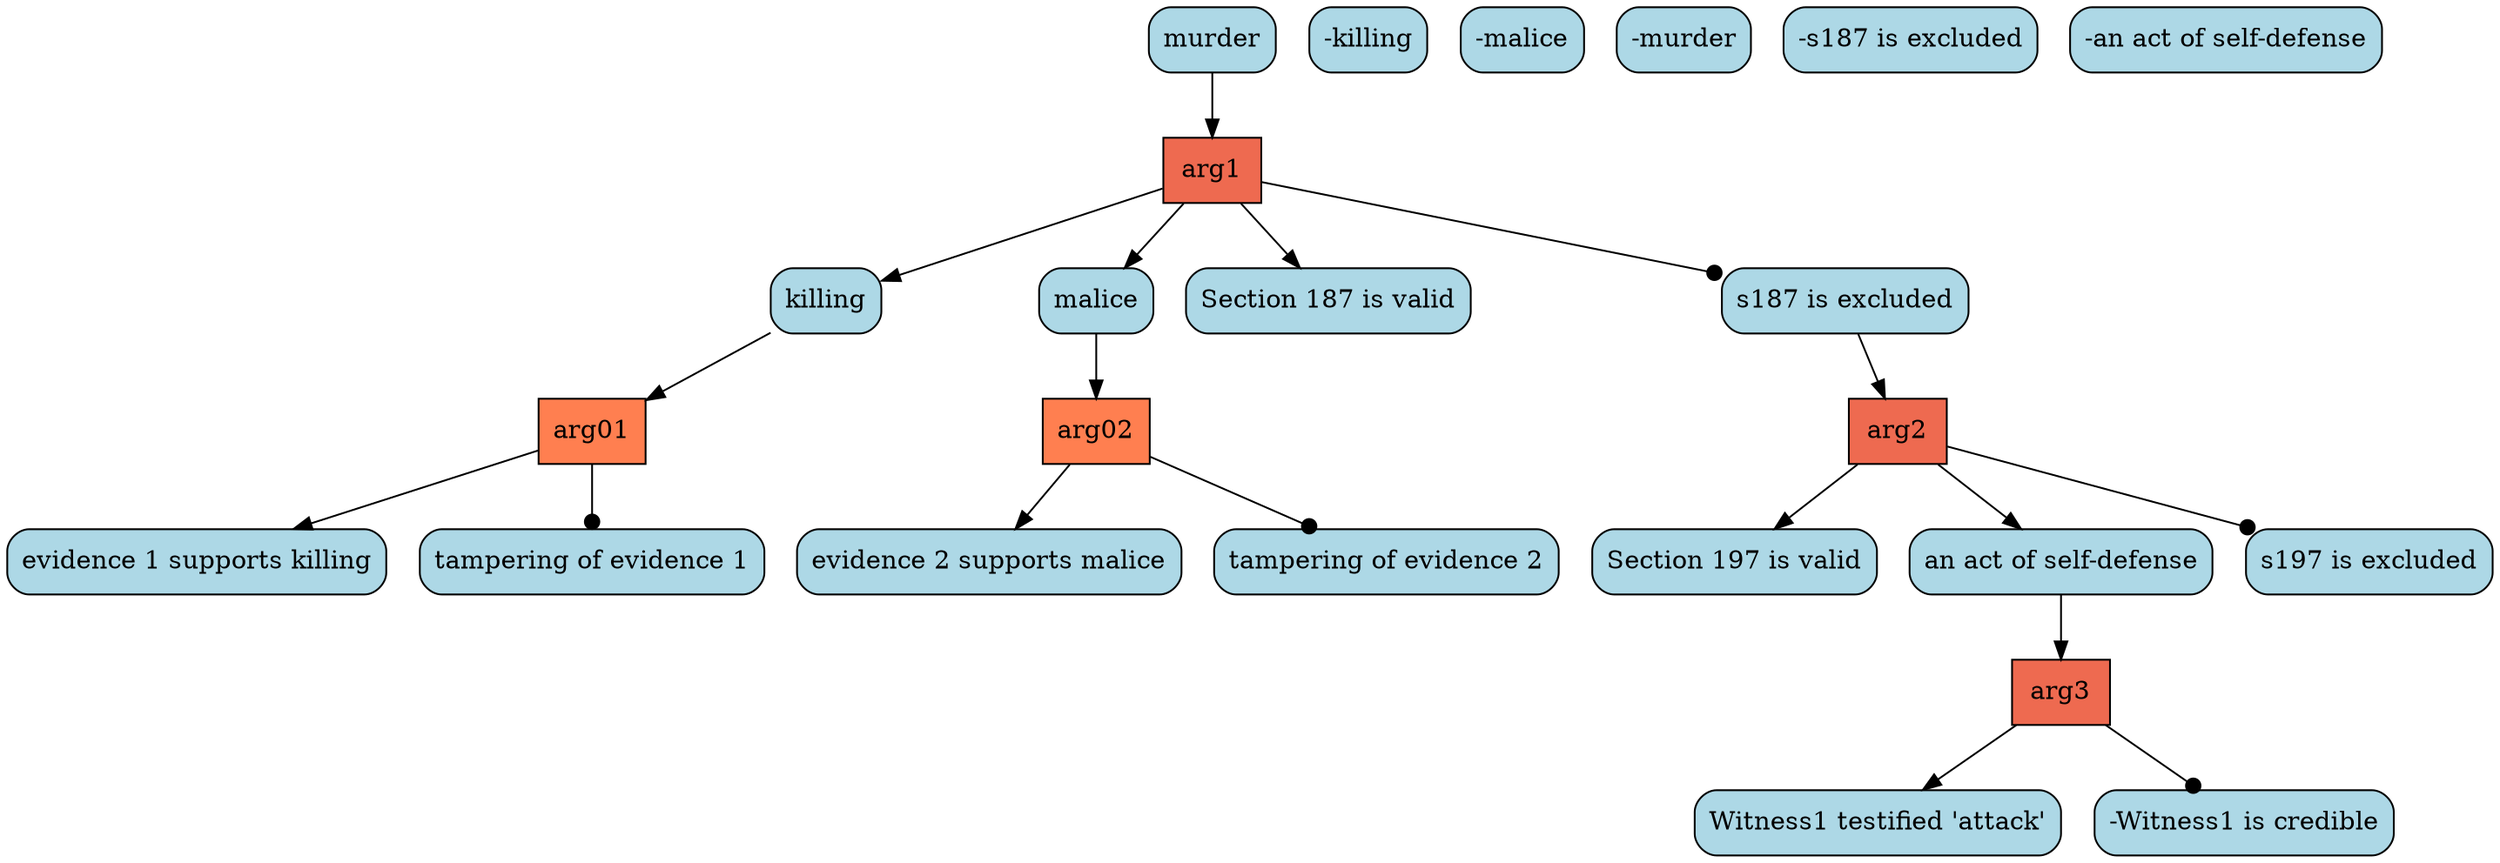 digraph G{ 
"arg01" [color="black", fillcolor="coral",fixedsize=false, shape=box, style="filled"]; 
"killing" [color="black", fillcolor="lightblue", fixedsize=false,  shape="box", style="rounded,filled"]; 
"-killing" [color="black", fillcolor="lightblue", fixedsize=false,  shape="box", style="rounded,filled"]; 
"evidence 1 supports killing" [color="black", fillcolor="lightblue", fixedsize=false,  shape="box", style="rounded,filled"]; 
"tampering of evidence 1" [color="black", fillcolor="lightblue", fixedsize=false,  shape="box", style="rounded,filled"]; 
"arg02" [color="black", fillcolor="coral",fixedsize=false, shape=box, style="filled"]; 
"malice" [color="black", fillcolor="lightblue", fixedsize=false,  shape="box", style="rounded,filled"]; 
"-malice" [color="black", fillcolor="lightblue", fixedsize=false,  shape="box", style="rounded,filled"]; 
"evidence 2 supports malice" [color="black", fillcolor="lightblue", fixedsize=false,  shape="box", style="rounded,filled"]; 
"tampering of evidence 2" [color="black", fillcolor="lightblue", fixedsize=false,  shape="box", style="rounded,filled"]; 
"arg1" [color="black", fillcolor="coral2",fixedsize=false, shape=box, style="filled"]; 
"murder" [color="black", fillcolor="lightblue", fixedsize=false,  shape="box", style="rounded,filled"]; 
"-murder" [color="black", fillcolor="lightblue", fixedsize=false,  shape="box", style="rounded,filled"]; 
"Section 187 is valid" [color="black", fillcolor="lightblue", fixedsize=false,  shape="box", style="rounded,filled"]; 
"s187 is excluded" [color="black", fillcolor="lightblue", fixedsize=false,  shape="box", style="rounded,filled"]; 
"arg2" [color="black", fillcolor="coral2",fixedsize=false, shape=box, style="filled"]; 
"-s187 is excluded" [color="black", fillcolor="lightblue", fixedsize=false,  shape="box", style="rounded,filled"]; 
"Section 197 is valid" [color="black", fillcolor="lightblue", fixedsize=false,  shape="box", style="rounded,filled"]; 
"an act of self-defense" [color="black", fillcolor="lightblue", fixedsize=false,  shape="box", style="rounded,filled"]; 
"s197 is excluded" [color="black", fillcolor="lightblue", fixedsize=false,  shape="box", style="rounded,filled"]; 
"arg3" [color="black", fillcolor="coral2",fixedsize=false, shape=box, style="filled"]; 
"-an act of self-defense" [color="black", fillcolor="lightblue", fixedsize=false,  shape="box", style="rounded,filled"]; 
"Witness1 testified 'attack'" [color="black", fillcolor="lightblue", fixedsize=false,  shape="box", style="rounded,filled"]; 
"-Witness1 is credible" [color="black", fillcolor="lightblue", fixedsize=false,  shape="box", style="rounded,filled"]; 
"killing" -> "arg01" ; 
"arg01" -> "evidence 1 supports killing" ; 
"arg01" -> "tampering of evidence 1" [arrowhead=dot] ; 
"malice" -> "arg02" ; 
"arg02" -> "evidence 2 supports malice" ; 
"arg02" -> "tampering of evidence 2" [arrowhead=dot] ; 
"murder" -> "arg1" ; 
"arg1" -> "Section 187 is valid" ; 
"arg1" -> "killing" ; 
"arg1" -> "malice" ; 
"arg1" -> "s187 is excluded" [arrowhead=dot] ; 
"s187 is excluded" -> "arg2" ; 
"arg2" -> "Section 197 is valid" ; 
"arg2" -> "an act of self-defense" ; 
"arg2" -> "s197 is excluded" [arrowhead=dot] ; 
"an act of self-defense" -> "arg3" ; 
"arg3" -> "Witness1 testified 'attack'" ; 
"arg3" -> "-Witness1 is credible" [arrowhead=dot] ; 
}
